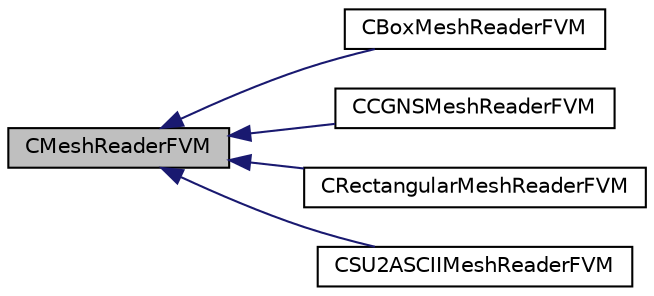 digraph "CMeshReaderFVM"
{
 // LATEX_PDF_SIZE
  edge [fontname="Helvetica",fontsize="10",labelfontname="Helvetica",labelfontsize="10"];
  node [fontname="Helvetica",fontsize="10",shape=record];
  rankdir="LR";
  Node1 [label="CMeshReaderFVM",height=0.2,width=0.4,color="black", fillcolor="grey75", style="filled", fontcolor="black",tooltip="Base class for the mesh zone readers of the finite volume solver (FVM)."];
  Node1 -> Node2 [dir="back",color="midnightblue",fontsize="10",style="solid",fontname="Helvetica"];
  Node2 [label="CBoxMeshReaderFVM",height=0.2,width=0.4,color="black", fillcolor="white", style="filled",URL="$classCBoxMeshReaderFVM.html",tooltip="Reads a 3D box grid into linear partitions for the finite volume solver (FVM)."];
  Node1 -> Node3 [dir="back",color="midnightblue",fontsize="10",style="solid",fontname="Helvetica"];
  Node3 [label="CCGNSMeshReaderFVM",height=0.2,width=0.4,color="black", fillcolor="white", style="filled",URL="$classCCGNSMeshReaderFVM.html",tooltip="Reads a CGNS zone into linear partitions for the finite volume solver (FVM)."];
  Node1 -> Node4 [dir="back",color="midnightblue",fontsize="10",style="solid",fontname="Helvetica"];
  Node4 [label="CRectangularMeshReaderFVM",height=0.2,width=0.4,color="black", fillcolor="white", style="filled",URL="$classCRectangularMeshReaderFVM.html",tooltip="Reads a 2D rectangular grid into linear partitions for the finite volume solver (FVM)."];
  Node1 -> Node5 [dir="back",color="midnightblue",fontsize="10",style="solid",fontname="Helvetica"];
  Node5 [label="CSU2ASCIIMeshReaderFVM",height=0.2,width=0.4,color="black", fillcolor="white", style="filled",URL="$classCSU2ASCIIMeshReaderFVM.html",tooltip="Reads a native SU2 ASCII grid into linear partitions for the finite volume solver (FVM)."];
}
